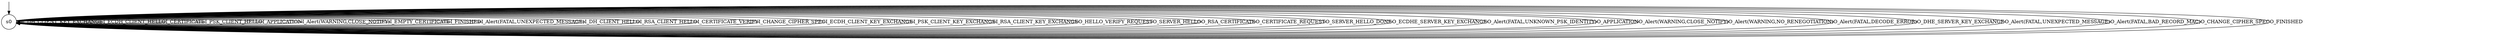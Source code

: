 digraph g {

	s0 [shape="circle" label="s0"];
	s0 -> s0 [label="I_DH_CLIENT_KEY_EXCHANGE"];
	s0 -> s0 [label="I_ECDH_CLIENT_HELLO"];
	s0 -> s0 [label="I_CERTIFICATE"];
	s0 -> s0 [label="I_PSK_CLIENT_HELLO"];
	s0 -> s0 [label="I_APPLICATION"];
	s0 -> s0 [label="I_Alert(WARNING,CLOSE_NOTIFY)"];
	s0 -> s0 [label="I_EMPTY_CERTIFICATE"];
	s0 -> s0 [label="I_FINISHED"];
	s0 -> s0 [label="I_Alert(FATAL,UNEXPECTED_MESSAGE)"];
	s0 -> s0 [label="I_DH_CLIENT_HELLO"];
	s0 -> s0 [label="I_RSA_CLIENT_HELLO"];
	s0 -> s0 [label="I_CERTIFICATE_VERIFY"];
	s0 -> s0 [label="I_CHANGE_CIPHER_SPEC"];
	s0 -> s0 [label="I_ECDH_CLIENT_KEY_EXCHANGE"];
	s0 -> s0 [label="I_PSK_CLIENT_KEY_EXCHANGE"];
	s0 -> s0 [label="I_RSA_CLIENT_KEY_EXCHANGE"];
	s0 -> s0 [label="O_HELLO_VERIFY_REQUEST"];
	s0 -> s0 [label="O_SERVER_HELLO"];
	s0 -> s0 [label="O_RSA_CERTIFICATE"];
	s0 -> s0 [label="O_CERTIFICATE_REQUEST"];
	s0 -> s0 [label="O_SERVER_HELLO_DONE"];
	s0 -> s0 [label="O_ECDHE_SERVER_KEY_EXCHANGE"];
	s0 -> s0 [label="O_Alert(FATAL,UNKNOWN_PSK_IDENTITY)"];
	s0 -> s0 [label="O_APPLICATION"];
	s0 -> s0 [label="O_Alert(WARNING,CLOSE_NOTIFY)"];
	s0 -> s0 [label="O_Alert(WARNING,NO_RENEGOTIATION)"];
	s0 -> s0 [label="O_Alert(FATAL,DECODE_ERROR)"];
	s0 -> s0 [label="O_DHE_SERVER_KEY_EXCHANGE"];
	s0 -> s0 [label="O_Alert(FATAL,UNEXPECTED_MESSAGE)"];
	s0 -> s0 [label="O_Alert(FATAL,BAD_RECORD_MAC)"];
	s0 -> s0 [label="O_CHANGE_CIPHER_SPEC"];
	s0 -> s0 [label="O_FINISHED"];

__start0 [label="" shape="none" width="0" height="0"];
__start0 -> s0;

}
